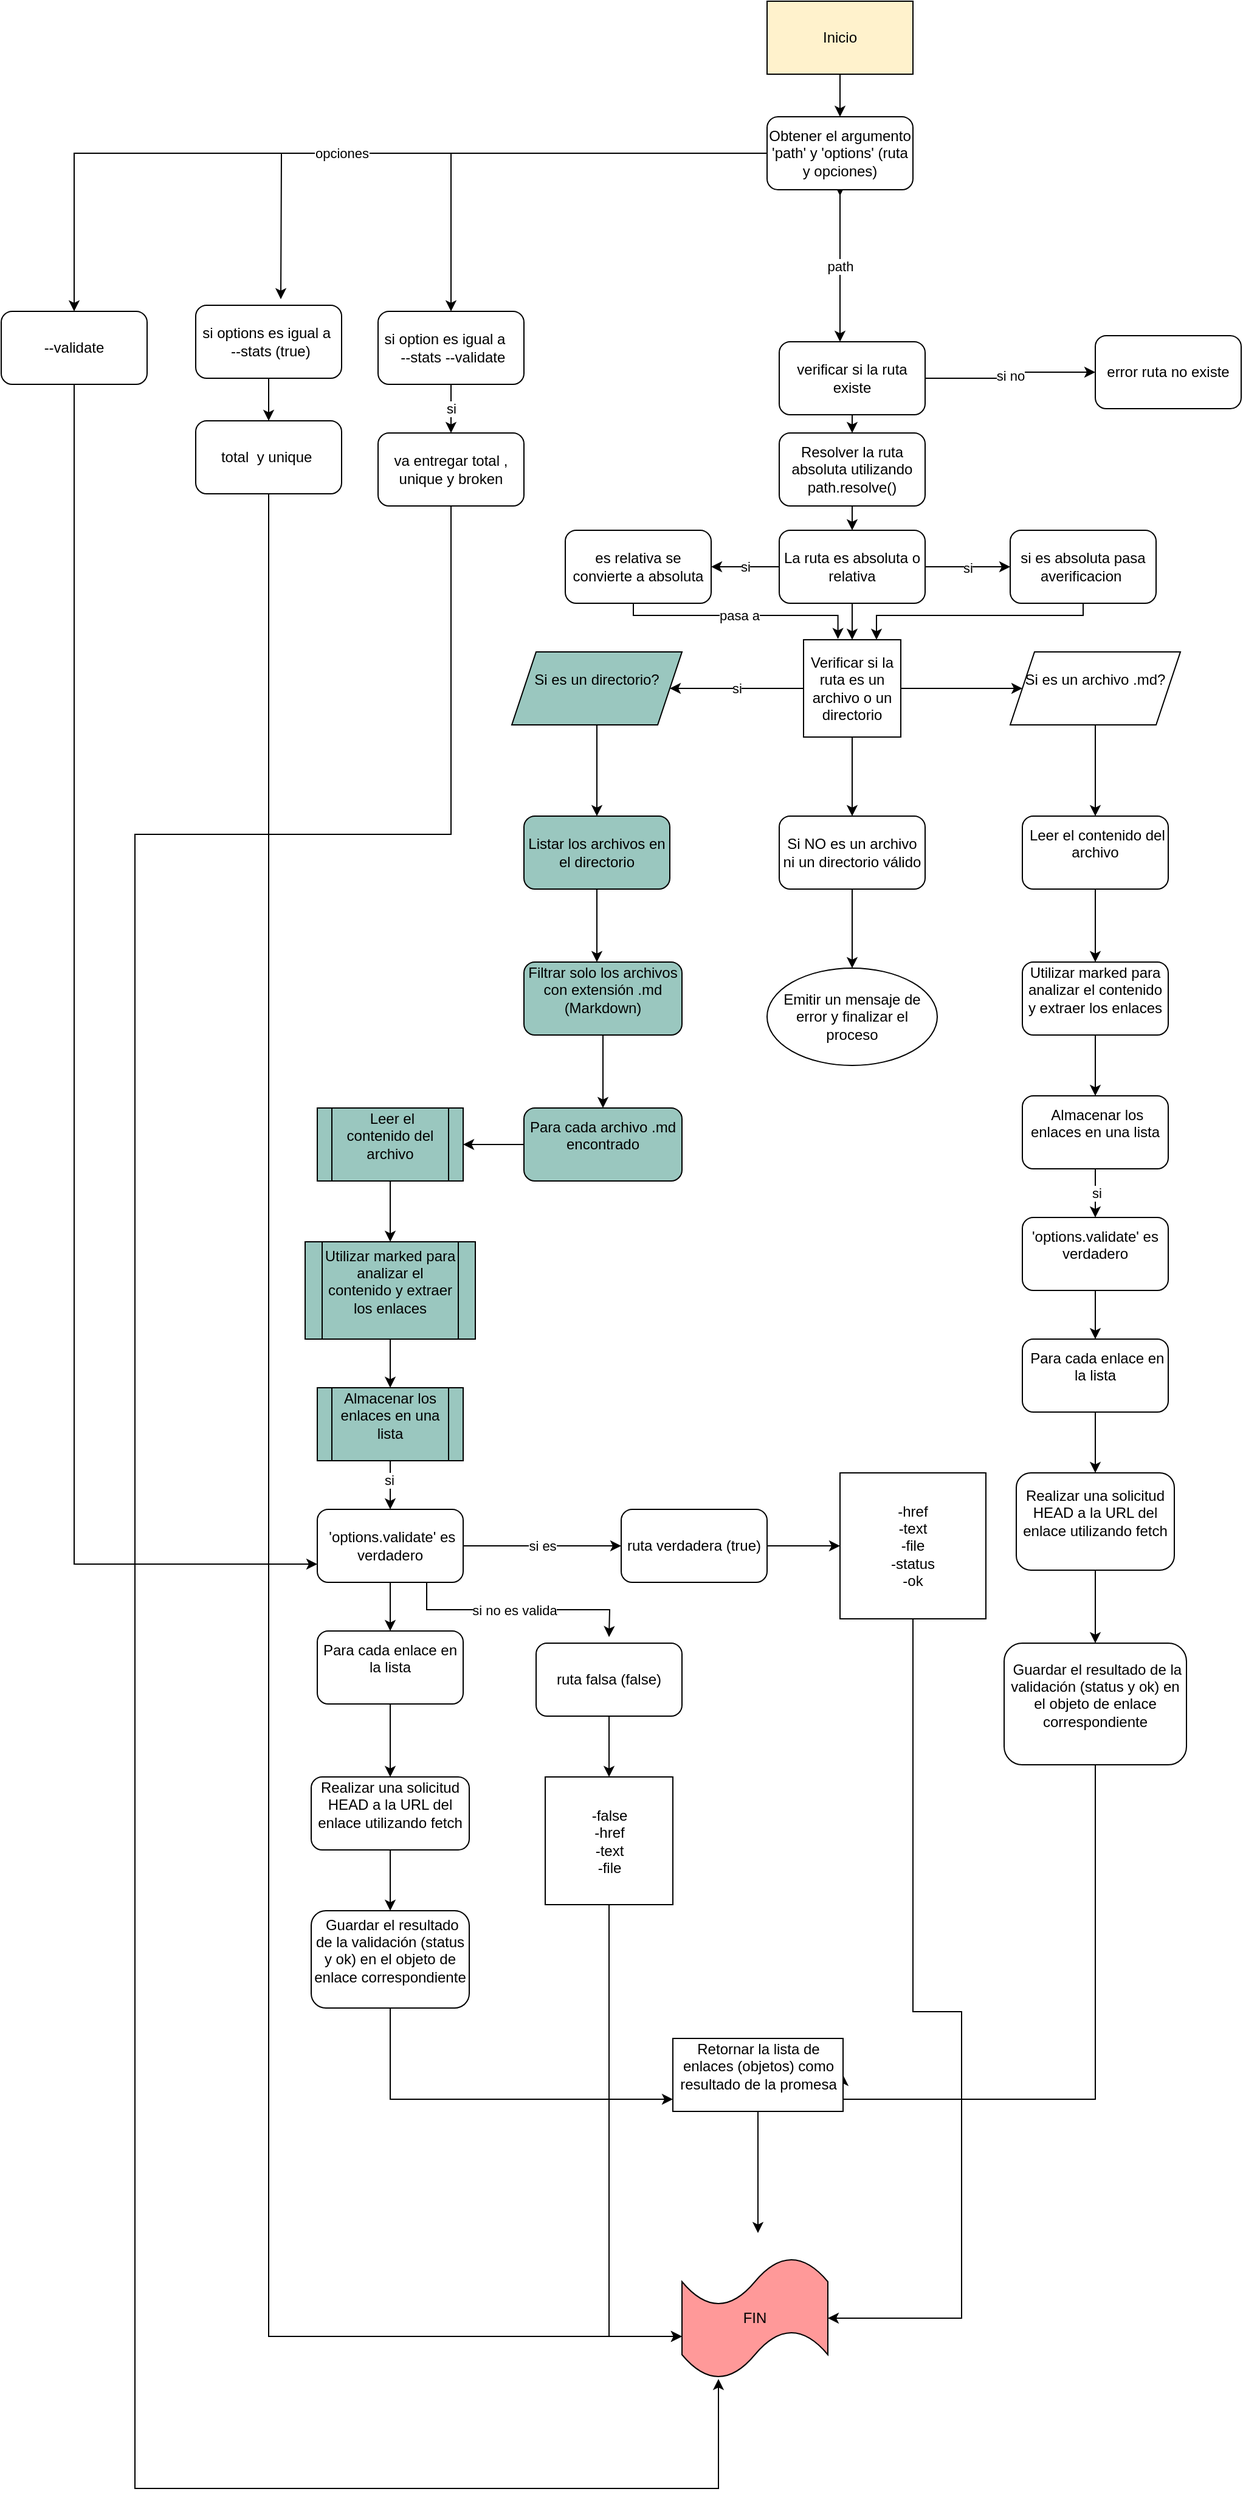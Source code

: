 <mxfile version="21.6.8" type="github">
  <diagram name="Página-1" id="4lHM6Xq7hKHLsRV2fRWx">
    <mxGraphModel dx="1621" dy="456" grid="1" gridSize="10" guides="1" tooltips="1" connect="1" arrows="1" fold="1" page="1" pageScale="1" pageWidth="827" pageHeight="1169" math="0" shadow="0">
      <root>
        <mxCell id="0" />
        <mxCell id="1" parent="0" />
        <mxCell id="NgpZYHqm8n1mwC7vI-ct-3" value="Inicio" style="rounded=0;whiteSpace=wrap;html=1;fillColor=#FFF2CC;" parent="1" vertex="1">
          <mxGeometry x="520" y="105" width="120" height="60" as="geometry" />
        </mxCell>
        <mxCell id="NgpZYHqm8n1mwC7vI-ct-4" value="" style="endArrow=classic;html=1;rounded=0;exitX=0.5;exitY=1;exitDx=0;exitDy=0;exitPerimeter=0;" parent="1" source="z6-1w9oTDMndl8qMJz4w-72" edge="1">
          <mxGeometry width="50" height="50" relative="1" as="geometry">
            <mxPoint x="670" y="275" as="sourcePoint" />
            <mxPoint x="580" y="265" as="targetPoint" />
            <Array as="points">
              <mxPoint x="580" y="235" />
            </Array>
          </mxGeometry>
        </mxCell>
        <mxCell id="z6-1w9oTDMndl8qMJz4w-1" value="path" style="endArrow=classic;html=1;rounded=0;exitX=0.5;exitY=1;exitDx=0;exitDy=0;" parent="1" source="z6-1w9oTDMndl8qMJz4w-72" edge="1">
          <mxGeometry width="50" height="50" relative="1" as="geometry">
            <mxPoint x="580.0" y="325" as="sourcePoint" />
            <mxPoint x="580" y="385" as="targetPoint" />
          </mxGeometry>
        </mxCell>
        <mxCell id="70OC47QyTWk0muCmlC1V-2" style="edgeStyle=orthogonalEdgeStyle;rounded=0;orthogonalLoop=1;jettySize=auto;html=1;exitX=0.5;exitY=1;exitDx=0;exitDy=0;entryX=0.5;entryY=0;entryDx=0;entryDy=0;" edge="1" parent="1" source="z6-1w9oTDMndl8qMJz4w-3" target="g7hAbbZlqH0Fw6mCQiyA-1">
          <mxGeometry relative="1" as="geometry" />
        </mxCell>
        <mxCell id="z6-1w9oTDMndl8qMJz4w-3" value="Resolver la ruta absoluta utilizando path.resolve()" style="rounded=1;whiteSpace=wrap;html=1;" parent="1" vertex="1">
          <mxGeometry x="530" y="460" width="120" height="60" as="geometry" />
        </mxCell>
        <mxCell id="z6-1w9oTDMndl8qMJz4w-6" value="si" style="edgeStyle=orthogonalEdgeStyle;rounded=0;orthogonalLoop=1;jettySize=auto;html=1;exitX=0;exitY=0.5;exitDx=0;exitDy=0;" parent="1" source="z6-1w9oTDMndl8qMJz4w-5" edge="1">
          <mxGeometry relative="1" as="geometry">
            <mxPoint x="440" y="670" as="targetPoint" />
          </mxGeometry>
        </mxCell>
        <mxCell id="z6-1w9oTDMndl8qMJz4w-7" style="edgeStyle=orthogonalEdgeStyle;rounded=0;orthogonalLoop=1;jettySize=auto;html=1;exitX=1;exitY=0.5;exitDx=0;exitDy=0;" parent="1" source="z6-1w9oTDMndl8qMJz4w-5" edge="1">
          <mxGeometry relative="1" as="geometry">
            <mxPoint x="730" y="670" as="targetPoint" />
          </mxGeometry>
        </mxCell>
        <mxCell id="z6-1w9oTDMndl8qMJz4w-58" style="edgeStyle=orthogonalEdgeStyle;rounded=0;orthogonalLoop=1;jettySize=auto;html=1;" parent="1" source="z6-1w9oTDMndl8qMJz4w-5" edge="1">
          <mxGeometry relative="1" as="geometry">
            <mxPoint x="590" y="775" as="targetPoint" />
          </mxGeometry>
        </mxCell>
        <mxCell id="z6-1w9oTDMndl8qMJz4w-5" value="Verificar si la ruta es un archivo o un directorio" style="whiteSpace=wrap;html=1;aspect=fixed;" parent="1" vertex="1">
          <mxGeometry x="550" y="630" width="80" height="80" as="geometry" />
        </mxCell>
        <mxCell id="z6-1w9oTDMndl8qMJz4w-10" style="edgeStyle=orthogonalEdgeStyle;rounded=0;orthogonalLoop=1;jettySize=auto;html=1;exitX=0.5;exitY=1;exitDx=0;exitDy=0;" parent="1" source="z6-1w9oTDMndl8qMJz4w-8" edge="1">
          <mxGeometry relative="1" as="geometry">
            <mxPoint x="380" y="775" as="targetPoint" />
          </mxGeometry>
        </mxCell>
        <mxCell id="z6-1w9oTDMndl8qMJz4w-8" value="&lt;div&gt;Si es un directorio?&lt;/div&gt;&lt;div&gt;&lt;br&gt;&lt;/div&gt;&lt;span data-lucid-content=&quot;{&amp;quot;t&amp;quot;:&amp;quot;Si es un directorio\n&amp;quot;,&amp;quot;m&amp;quot;:[{&amp;quot;s&amp;quot;:0,&amp;quot;n&amp;quot;:&amp;quot;a&amp;quot;,&amp;quot;v&amp;quot;:&amp;quot;center&amp;quot;},{&amp;quot;s&amp;quot;:0,&amp;quot;n&amp;quot;:&amp;quot;c&amp;quot;,&amp;quot;v&amp;quot;:&amp;quot;333333ff&amp;quot;,&amp;quot;e&amp;quot;:20}]}&quot; data-lucid-type=&quot;application/vnd.lucid.text&quot;&gt;&lt;/span&gt;&lt;span data-lucid-content=&quot;{&amp;quot;t&amp;quot;:&amp;quot;Si es un directorio\n&amp;quot;,&amp;quot;m&amp;quot;:[{&amp;quot;s&amp;quot;:0,&amp;quot;n&amp;quot;:&amp;quot;a&amp;quot;,&amp;quot;v&amp;quot;:&amp;quot;center&amp;quot;},{&amp;quot;s&amp;quot;:0,&amp;quot;n&amp;quot;:&amp;quot;c&amp;quot;,&amp;quot;v&amp;quot;:&amp;quot;333333ff&amp;quot;,&amp;quot;e&amp;quot;:20}]}&quot; data-lucid-type=&quot;application/vnd.lucid.text&quot;&gt;&lt;/span&gt;" style="shape=parallelogram;perimeter=parallelogramPerimeter;whiteSpace=wrap;html=1;fixedSize=1;fillColor=#9AC7BF;" parent="1" vertex="1">
          <mxGeometry x="310" y="640" width="140" height="60" as="geometry" />
        </mxCell>
        <mxCell id="z6-1w9oTDMndl8qMJz4w-11" style="edgeStyle=orthogonalEdgeStyle;rounded=0;orthogonalLoop=1;jettySize=auto;html=1;exitX=0.5;exitY=1;exitDx=0;exitDy=0;" parent="1" source="z6-1w9oTDMndl8qMJz4w-9" edge="1">
          <mxGeometry relative="1" as="geometry">
            <mxPoint x="380" y="895" as="targetPoint" />
          </mxGeometry>
        </mxCell>
        <mxCell id="z6-1w9oTDMndl8qMJz4w-9" value="Listar los archivos en el directorio" style="rounded=1;whiteSpace=wrap;html=1;fillColor=#9AC7BF;" parent="1" vertex="1">
          <mxGeometry x="320" y="775" width="120" height="60" as="geometry" />
        </mxCell>
        <mxCell id="z6-1w9oTDMndl8qMJz4w-13" style="edgeStyle=orthogonalEdgeStyle;rounded=0;orthogonalLoop=1;jettySize=auto;html=1;exitX=0.5;exitY=1;exitDx=0;exitDy=0;" parent="1" source="z6-1w9oTDMndl8qMJz4w-12" edge="1">
          <mxGeometry relative="1" as="geometry">
            <mxPoint x="385" y="1015" as="targetPoint" />
          </mxGeometry>
        </mxCell>
        <mxCell id="z6-1w9oTDMndl8qMJz4w-12" value="&lt;div&gt;Filtrar solo los archivos con extensión .md (Markdown)&lt;/div&gt;&lt;div&gt;&lt;br&gt;&lt;/div&gt;" style="rounded=1;whiteSpace=wrap;html=1;fillColor=#9AC7BF;" parent="1" vertex="1">
          <mxGeometry x="320" y="895" width="130" height="60" as="geometry" />
        </mxCell>
        <mxCell id="z6-1w9oTDMndl8qMJz4w-15" style="edgeStyle=orthogonalEdgeStyle;rounded=0;orthogonalLoop=1;jettySize=auto;html=1;" parent="1" source="z6-1w9oTDMndl8qMJz4w-14" edge="1">
          <mxGeometry relative="1" as="geometry">
            <mxPoint x="270" y="1045" as="targetPoint" />
          </mxGeometry>
        </mxCell>
        <mxCell id="z6-1w9oTDMndl8qMJz4w-14" value="&lt;div&gt;Para cada archivo .md encontrado&lt;/div&gt;&lt;div&gt;&lt;br&gt;&lt;/div&gt;" style="rounded=1;whiteSpace=wrap;html=1;fillColor=#9AC7BF;" parent="1" vertex="1">
          <mxGeometry x="320" y="1015" width="130" height="60" as="geometry" />
        </mxCell>
        <mxCell id="z6-1w9oTDMndl8qMJz4w-18" style="edgeStyle=orthogonalEdgeStyle;rounded=0;orthogonalLoop=1;jettySize=auto;html=1;" parent="1" source="z6-1w9oTDMndl8qMJz4w-17" edge="1">
          <mxGeometry relative="1" as="geometry">
            <mxPoint x="210" y="1125" as="targetPoint" />
          </mxGeometry>
        </mxCell>
        <mxCell id="z6-1w9oTDMndl8qMJz4w-17" value="&lt;div&gt;&amp;nbsp;Leer el contenido del archivo&lt;/div&gt;&lt;div&gt;&lt;br&gt;&lt;/div&gt;" style="shape=process;whiteSpace=wrap;html=1;backgroundOutline=1;fillColor=#9AC7BF;" parent="1" vertex="1">
          <mxGeometry x="150" y="1015" width="120" height="60" as="geometry" />
        </mxCell>
        <mxCell id="z6-1w9oTDMndl8qMJz4w-20" style="edgeStyle=orthogonalEdgeStyle;rounded=0;orthogonalLoop=1;jettySize=auto;html=1;" parent="1" source="z6-1w9oTDMndl8qMJz4w-19" edge="1">
          <mxGeometry relative="1" as="geometry">
            <mxPoint x="210" y="1245" as="targetPoint" />
          </mxGeometry>
        </mxCell>
        <mxCell id="z6-1w9oTDMndl8qMJz4w-19" value="&lt;div&gt;Utilizar marked para analizar el contenido y extraer los enlaces&lt;/div&gt;&lt;div&gt;&lt;br&gt;&lt;/div&gt;" style="shape=process;whiteSpace=wrap;html=1;backgroundOutline=1;fillColor=#9AC7BF;" parent="1" vertex="1">
          <mxGeometry x="140" y="1125" width="140" height="80" as="geometry" />
        </mxCell>
        <mxCell id="z6-1w9oTDMndl8qMJz4w-22" style="edgeStyle=orthogonalEdgeStyle;rounded=0;orthogonalLoop=1;jettySize=auto;html=1;" parent="1" source="z6-1w9oTDMndl8qMJz4w-21" edge="1">
          <mxGeometry relative="1" as="geometry">
            <mxPoint x="210" y="1345" as="targetPoint" />
          </mxGeometry>
        </mxCell>
        <mxCell id="z6-1w9oTDMndl8qMJz4w-23" value="si" style="edgeLabel;html=1;align=center;verticalAlign=middle;resizable=0;points=[];" parent="z6-1w9oTDMndl8qMJz4w-22" vertex="1" connectable="0">
          <mxGeometry x="-0.227" y="-1" relative="1" as="geometry">
            <mxPoint as="offset" />
          </mxGeometry>
        </mxCell>
        <mxCell id="z6-1w9oTDMndl8qMJz4w-21" value="&lt;div&gt;Almacenar los enlaces en una lista&lt;/div&gt;&lt;div&gt;&lt;br&gt;&lt;/div&gt;" style="shape=process;whiteSpace=wrap;html=1;backgroundOutline=1;fillColor=#9AC7BF;" parent="1" vertex="1">
          <mxGeometry x="150" y="1245" width="120" height="60" as="geometry" />
        </mxCell>
        <mxCell id="z6-1w9oTDMndl8qMJz4w-25" style="edgeStyle=orthogonalEdgeStyle;rounded=0;orthogonalLoop=1;jettySize=auto;html=1;exitX=0.5;exitY=1;exitDx=0;exitDy=0;" parent="1" source="z6-1w9oTDMndl8qMJz4w-24" edge="1">
          <mxGeometry relative="1" as="geometry">
            <mxPoint x="210" y="1445" as="targetPoint" />
          </mxGeometry>
        </mxCell>
        <mxCell id="z6-1w9oTDMndl8qMJz4w-85" value="si es" style="edgeStyle=orthogonalEdgeStyle;rounded=0;orthogonalLoop=1;jettySize=auto;html=1;fillColor=#67AB9F;" parent="1" source="z6-1w9oTDMndl8qMJz4w-24" target="z6-1w9oTDMndl8qMJz4w-86" edge="1">
          <mxGeometry relative="1" as="geometry">
            <mxPoint x="340" y="1375" as="targetPoint" />
          </mxGeometry>
        </mxCell>
        <mxCell id="z6-1w9oTDMndl8qMJz4w-87" style="edgeStyle=orthogonalEdgeStyle;rounded=0;orthogonalLoop=1;jettySize=auto;html=1;exitX=0.75;exitY=1;exitDx=0;exitDy=0;" parent="1" source="z6-1w9oTDMndl8qMJz4w-24" edge="1">
          <mxGeometry relative="1" as="geometry">
            <mxPoint x="390" y="1450" as="targetPoint" />
          </mxGeometry>
        </mxCell>
        <mxCell id="z6-1w9oTDMndl8qMJz4w-95" value="si no es valida" style="edgeLabel;html=1;align=center;verticalAlign=middle;resizable=0;points=[];" parent="z6-1w9oTDMndl8qMJz4w-87" vertex="1" connectable="0">
          <mxGeometry x="-0.037" relative="1" as="geometry">
            <mxPoint as="offset" />
          </mxGeometry>
        </mxCell>
        <mxCell id="z6-1w9oTDMndl8qMJz4w-24" value="&amp;nbsp;&#39;options.validate&#39; es verdadero" style="rounded=1;whiteSpace=wrap;html=1;" parent="1" vertex="1">
          <mxGeometry x="150" y="1345" width="120" height="60" as="geometry" />
        </mxCell>
        <mxCell id="z6-1w9oTDMndl8qMJz4w-27" style="edgeStyle=orthogonalEdgeStyle;rounded=0;orthogonalLoop=1;jettySize=auto;html=1;" parent="1" source="z6-1w9oTDMndl8qMJz4w-26" target="z6-1w9oTDMndl8qMJz4w-28" edge="1">
          <mxGeometry relative="1" as="geometry">
            <mxPoint x="210" y="1545" as="targetPoint" />
          </mxGeometry>
        </mxCell>
        <mxCell id="z6-1w9oTDMndl8qMJz4w-26" value="&lt;div&gt;Para cada enlace en la lista&lt;/div&gt;&lt;div&gt;&lt;br&gt;&lt;/div&gt;" style="rounded=1;whiteSpace=wrap;html=1;" parent="1" vertex="1">
          <mxGeometry x="150" y="1445" width="120" height="60" as="geometry" />
        </mxCell>
        <mxCell id="z6-1w9oTDMndl8qMJz4w-30" style="edgeStyle=orthogonalEdgeStyle;rounded=0;orthogonalLoop=1;jettySize=auto;html=1;" parent="1" source="z6-1w9oTDMndl8qMJz4w-28" target="z6-1w9oTDMndl8qMJz4w-31" edge="1">
          <mxGeometry relative="1" as="geometry">
            <mxPoint x="210" y="1675" as="targetPoint" />
          </mxGeometry>
        </mxCell>
        <mxCell id="z6-1w9oTDMndl8qMJz4w-28" value="&lt;div&gt;Realizar una solicitud HEAD a la URL del enlace utilizando fetch&lt;/div&gt;&lt;div&gt;&lt;br&gt;&lt;/div&gt;" style="rounded=1;whiteSpace=wrap;html=1;" parent="1" vertex="1">
          <mxGeometry x="145" y="1565" width="130" height="60" as="geometry" />
        </mxCell>
        <mxCell id="z6-1w9oTDMndl8qMJz4w-48" style="edgeStyle=orthogonalEdgeStyle;rounded=0;orthogonalLoop=1;jettySize=auto;html=1;" parent="1" source="z6-1w9oTDMndl8qMJz4w-31" target="z6-1w9oTDMndl8qMJz4w-49" edge="1">
          <mxGeometry relative="1" as="geometry">
            <mxPoint x="400" y="1715" as="targetPoint" />
            <Array as="points">
              <mxPoint x="210" y="1830" />
            </Array>
          </mxGeometry>
        </mxCell>
        <mxCell id="z6-1w9oTDMndl8qMJz4w-31" value="&lt;div&gt;&amp;nbsp;Guardar el resultado de la validación (status y ok) en el objeto de enlace correspondiente&lt;/div&gt;&lt;div&gt;&lt;br&gt;&lt;/div&gt;" style="rounded=1;whiteSpace=wrap;html=1;" parent="1" vertex="1">
          <mxGeometry x="145" y="1675" width="130" height="80" as="geometry" />
        </mxCell>
        <mxCell id="z6-1w9oTDMndl8qMJz4w-33" style="edgeStyle=orthogonalEdgeStyle;rounded=0;orthogonalLoop=1;jettySize=auto;html=1;" parent="1" source="z6-1w9oTDMndl8qMJz4w-32" edge="1">
          <mxGeometry relative="1" as="geometry">
            <mxPoint x="790" y="775" as="targetPoint" />
          </mxGeometry>
        </mxCell>
        <mxCell id="z6-1w9oTDMndl8qMJz4w-32" value="&lt;div&gt;Si es un archivo .md?&lt;/div&gt;&lt;div&gt;&lt;br&gt;&lt;/div&gt;" style="shape=parallelogram;perimeter=parallelogramPerimeter;whiteSpace=wrap;html=1;fixedSize=1;" parent="1" vertex="1">
          <mxGeometry x="720" y="640" width="140" height="60" as="geometry" />
        </mxCell>
        <mxCell id="z6-1w9oTDMndl8qMJz4w-35" style="edgeStyle=orthogonalEdgeStyle;rounded=0;orthogonalLoop=1;jettySize=auto;html=1;" parent="1" source="z6-1w9oTDMndl8qMJz4w-34" target="z6-1w9oTDMndl8qMJz4w-36" edge="1">
          <mxGeometry relative="1" as="geometry">
            <mxPoint x="790" y="885" as="targetPoint" />
          </mxGeometry>
        </mxCell>
        <mxCell id="z6-1w9oTDMndl8qMJz4w-34" value="&lt;div&gt;&amp;nbsp;Leer el contenido del archivo&lt;/div&gt;&lt;div&gt;&lt;br&gt;&lt;/div&gt;" style="rounded=1;whiteSpace=wrap;html=1;" parent="1" vertex="1">
          <mxGeometry x="730" y="775" width="120" height="60" as="geometry" />
        </mxCell>
        <mxCell id="z6-1w9oTDMndl8qMJz4w-37" style="edgeStyle=orthogonalEdgeStyle;rounded=0;orthogonalLoop=1;jettySize=auto;html=1;" parent="1" source="z6-1w9oTDMndl8qMJz4w-36" edge="1">
          <mxGeometry relative="1" as="geometry">
            <mxPoint x="790" y="1005" as="targetPoint" />
          </mxGeometry>
        </mxCell>
        <mxCell id="z6-1w9oTDMndl8qMJz4w-36" value="&lt;div&gt;Utilizar marked para analizar el contenido y extraer los enlaces&lt;/div&gt;&lt;div&gt;&lt;br&gt;&lt;/div&gt;" style="rounded=1;whiteSpace=wrap;html=1;" parent="1" vertex="1">
          <mxGeometry x="730" y="895" width="120" height="60" as="geometry" />
        </mxCell>
        <mxCell id="z6-1w9oTDMndl8qMJz4w-40" value="si" style="edgeStyle=orthogonalEdgeStyle;rounded=0;orthogonalLoop=1;jettySize=auto;html=1;" parent="1" source="z6-1w9oTDMndl8qMJz4w-38" edge="1">
          <mxGeometry relative="1" as="geometry">
            <mxPoint x="790" y="1105" as="targetPoint" />
          </mxGeometry>
        </mxCell>
        <mxCell id="z6-1w9oTDMndl8qMJz4w-38" value="&lt;div&gt;&amp;nbsp;Almacenar los enlaces en una lista&lt;/div&gt;&lt;div&gt;&lt;br&gt;&lt;/div&gt;" style="rounded=1;whiteSpace=wrap;html=1;" parent="1" vertex="1">
          <mxGeometry x="730" y="1005" width="120" height="60" as="geometry" />
        </mxCell>
        <mxCell id="z6-1w9oTDMndl8qMJz4w-42" style="edgeStyle=orthogonalEdgeStyle;rounded=0;orthogonalLoop=1;jettySize=auto;html=1;" parent="1" source="z6-1w9oTDMndl8qMJz4w-41" edge="1">
          <mxGeometry relative="1" as="geometry">
            <mxPoint x="790" y="1205" as="targetPoint" />
          </mxGeometry>
        </mxCell>
        <mxCell id="z6-1w9oTDMndl8qMJz4w-41" value="&lt;div&gt;&#39;options.validate&#39; es verdadero&lt;/div&gt;&lt;div&gt;&lt;br&gt;&lt;/div&gt;" style="rounded=1;whiteSpace=wrap;html=1;" parent="1" vertex="1">
          <mxGeometry x="730" y="1105" width="120" height="60" as="geometry" />
        </mxCell>
        <mxCell id="z6-1w9oTDMndl8qMJz4w-44" style="edgeStyle=orthogonalEdgeStyle;rounded=0;orthogonalLoop=1;jettySize=auto;html=1;" parent="1" source="z6-1w9oTDMndl8qMJz4w-43" target="z6-1w9oTDMndl8qMJz4w-45" edge="1">
          <mxGeometry relative="1" as="geometry">
            <mxPoint x="790" y="1315" as="targetPoint" />
          </mxGeometry>
        </mxCell>
        <mxCell id="z6-1w9oTDMndl8qMJz4w-43" value="&lt;div&gt;&amp;nbsp;Para cada enlace en la lista&lt;/div&gt;&lt;div&gt;&lt;br&gt;&lt;/div&gt;" style="rounded=1;whiteSpace=wrap;html=1;" parent="1" vertex="1">
          <mxGeometry x="730" y="1205" width="120" height="60" as="geometry" />
        </mxCell>
        <mxCell id="z6-1w9oTDMndl8qMJz4w-46" style="edgeStyle=orthogonalEdgeStyle;rounded=0;orthogonalLoop=1;jettySize=auto;html=1;" parent="1" source="z6-1w9oTDMndl8qMJz4w-45" target="z6-1w9oTDMndl8qMJz4w-47" edge="1">
          <mxGeometry relative="1" as="geometry">
            <mxPoint x="790" y="1445" as="targetPoint" />
          </mxGeometry>
        </mxCell>
        <mxCell id="z6-1w9oTDMndl8qMJz4w-45" value="&lt;div&gt;Realizar una solicitud HEAD a la URL del enlace utilizando fetch&lt;/div&gt;&lt;div&gt;&lt;br&gt;&lt;/div&gt;" style="rounded=1;whiteSpace=wrap;html=1;" parent="1" vertex="1">
          <mxGeometry x="725" y="1315" width="130" height="80" as="geometry" />
        </mxCell>
        <mxCell id="z6-1w9oTDMndl8qMJz4w-50" style="edgeStyle=orthogonalEdgeStyle;rounded=0;orthogonalLoop=1;jettySize=auto;html=1;entryX=1;entryY=0.5;entryDx=0;entryDy=0;" parent="1" source="z6-1w9oTDMndl8qMJz4w-47" target="z6-1w9oTDMndl8qMJz4w-49" edge="1">
          <mxGeometry relative="1" as="geometry">
            <Array as="points">
              <mxPoint x="790" y="1830" />
              <mxPoint x="583" y="1830" />
            </Array>
          </mxGeometry>
        </mxCell>
        <mxCell id="z6-1w9oTDMndl8qMJz4w-47" value="&lt;div&gt;&amp;nbsp;Guardar el resultado de la validación (status y ok) en el objeto de enlace correspondiente&lt;/div&gt;&lt;div&gt;&lt;br&gt;&lt;/div&gt;" style="rounded=1;whiteSpace=wrap;html=1;" parent="1" vertex="1">
          <mxGeometry x="715" y="1455" width="150" height="100" as="geometry" />
        </mxCell>
        <mxCell id="z6-1w9oTDMndl8qMJz4w-108" style="edgeStyle=orthogonalEdgeStyle;rounded=0;orthogonalLoop=1;jettySize=auto;html=1;" parent="1" source="z6-1w9oTDMndl8qMJz4w-49" edge="1">
          <mxGeometry relative="1" as="geometry">
            <mxPoint x="512.5" y="1940" as="targetPoint" />
          </mxGeometry>
        </mxCell>
        <mxCell id="z6-1w9oTDMndl8qMJz4w-49" value="&lt;div&gt;Retornar la lista de enlaces (objetos) como resultado de la promesa&lt;/div&gt;&lt;div&gt;&lt;br&gt;&lt;/div&gt;" style="rounded=0;whiteSpace=wrap;html=1;" parent="1" vertex="1">
          <mxGeometry x="442.5" y="1780" width="140" height="60" as="geometry" />
        </mxCell>
        <mxCell id="z6-1w9oTDMndl8qMJz4w-52" value="FIN" style="shape=tape;whiteSpace=wrap;html=1;fillColor=#FF9999;" parent="1" vertex="1">
          <mxGeometry x="450" y="1960" width="120" height="100" as="geometry" />
        </mxCell>
        <mxCell id="z6-1w9oTDMndl8qMJz4w-56" style="edgeStyle=orthogonalEdgeStyle;rounded=0;orthogonalLoop=1;jettySize=auto;html=1;" parent="1" source="z6-1w9oTDMndl8qMJz4w-55" target="z6-1w9oTDMndl8qMJz4w-57" edge="1">
          <mxGeometry relative="1" as="geometry">
            <mxPoint x="590" y="890" as="targetPoint" />
          </mxGeometry>
        </mxCell>
        <mxCell id="z6-1w9oTDMndl8qMJz4w-55" value="Si NO es un archivo ni un directorio válido" style="rounded=1;whiteSpace=wrap;html=1;" parent="1" vertex="1">
          <mxGeometry x="530" y="775" width="120" height="60" as="geometry" />
        </mxCell>
        <mxCell id="z6-1w9oTDMndl8qMJz4w-57" value="Emitir un mensaje de error y finalizar el proceso" style="ellipse;whiteSpace=wrap;html=1;" parent="1" vertex="1">
          <mxGeometry x="520" y="900" width="140" height="80" as="geometry" />
        </mxCell>
        <mxCell id="z6-1w9oTDMndl8qMJz4w-77" style="edgeStyle=orthogonalEdgeStyle;rounded=0;orthogonalLoop=1;jettySize=auto;html=1;entryX=0.5;entryY=0;entryDx=0;entryDy=0;" parent="1" source="z6-1w9oTDMndl8qMJz4w-60" target="z6-1w9oTDMndl8qMJz4w-64" edge="1">
          <mxGeometry relative="1" as="geometry" />
        </mxCell>
        <mxCell id="z6-1w9oTDMndl8qMJz4w-60" value="si options es igual a&amp;nbsp; &amp;nbsp;--stats (true)" style="rounded=1;whiteSpace=wrap;html=1;" parent="1" vertex="1">
          <mxGeometry x="50" y="355" width="120" height="60" as="geometry" />
        </mxCell>
        <mxCell id="z6-1w9oTDMndl8qMJz4w-101" style="edgeStyle=orthogonalEdgeStyle;rounded=0;orthogonalLoop=1;jettySize=auto;html=1;exitX=0.5;exitY=1;exitDx=0;exitDy=0;entryX=0;entryY=0.65;entryDx=0;entryDy=0;entryPerimeter=0;" parent="1" source="z6-1w9oTDMndl8qMJz4w-64" target="z6-1w9oTDMndl8qMJz4w-52" edge="1">
          <mxGeometry relative="1" as="geometry" />
        </mxCell>
        <mxCell id="z6-1w9oTDMndl8qMJz4w-64" value="total&amp;nbsp; y unique&amp;nbsp;" style="rounded=1;whiteSpace=wrap;html=1;" parent="1" vertex="1">
          <mxGeometry x="50" y="450" width="120" height="60" as="geometry" />
        </mxCell>
        <mxCell id="z6-1w9oTDMndl8qMJz4w-67" value="si" style="edgeStyle=orthogonalEdgeStyle;rounded=0;orthogonalLoop=1;jettySize=auto;html=1;" parent="1" source="z6-1w9oTDMndl8qMJz4w-66" target="z6-1w9oTDMndl8qMJz4w-68" edge="1">
          <mxGeometry relative="1" as="geometry">
            <mxPoint x="170" y="542.5" as="targetPoint" />
          </mxGeometry>
        </mxCell>
        <mxCell id="z6-1w9oTDMndl8qMJz4w-66" value="si option es igual a&amp;nbsp; &amp;nbsp; &amp;nbsp;--stats --validate" style="rounded=1;whiteSpace=wrap;html=1;" parent="1" vertex="1">
          <mxGeometry x="200" y="360" width="120" height="60" as="geometry" />
        </mxCell>
        <mxCell id="z6-1w9oTDMndl8qMJz4w-102" style="edgeStyle=orthogonalEdgeStyle;rounded=0;orthogonalLoop=1;jettySize=auto;html=1;exitX=0.5;exitY=1;exitDx=0;exitDy=0;entryX=0.25;entryY=1;entryDx=0;entryDy=0;entryPerimeter=0;" parent="1" source="z6-1w9oTDMndl8qMJz4w-68" target="z6-1w9oTDMndl8qMJz4w-52" edge="1">
          <mxGeometry relative="1" as="geometry">
            <mxPoint x="-20" y="2281.481" as="targetPoint" />
            <Array as="points">
              <mxPoint x="260" y="790" />
              <mxPoint y="790" />
              <mxPoint y="2150" />
              <mxPoint x="480" y="2150" />
            </Array>
          </mxGeometry>
        </mxCell>
        <mxCell id="z6-1w9oTDMndl8qMJz4w-68" value="va entregar total , unique y broken" style="rounded=1;whiteSpace=wrap;html=1;" parent="1" vertex="1">
          <mxGeometry x="200" y="460" width="120" height="60" as="geometry" />
        </mxCell>
        <mxCell id="z6-1w9oTDMndl8qMJz4w-104" style="edgeStyle=orthogonalEdgeStyle;rounded=0;orthogonalLoop=1;jettySize=auto;html=1;entryX=0.5;entryY=0;entryDx=0;entryDy=0;" parent="1" source="z6-1w9oTDMndl8qMJz4w-72" target="z6-1w9oTDMndl8qMJz4w-66" edge="1">
          <mxGeometry relative="1" as="geometry" />
        </mxCell>
        <mxCell id="z6-1w9oTDMndl8qMJz4w-105" style="edgeStyle=orthogonalEdgeStyle;rounded=0;orthogonalLoop=1;jettySize=auto;html=1;exitX=0;exitY=0.5;exitDx=0;exitDy=0;" parent="1" source="z6-1w9oTDMndl8qMJz4w-72" edge="1">
          <mxGeometry relative="1" as="geometry">
            <mxPoint x="120" y="350" as="targetPoint" />
          </mxGeometry>
        </mxCell>
        <mxCell id="z6-1w9oTDMndl8qMJz4w-106" value="opciones&lt;br&gt;" style="edgeStyle=orthogonalEdgeStyle;rounded=0;orthogonalLoop=1;jettySize=auto;html=1;exitX=0;exitY=0.5;exitDx=0;exitDy=0;entryX=0.5;entryY=0;entryDx=0;entryDy=0;" parent="1" source="z6-1w9oTDMndl8qMJz4w-72" target="z6-1w9oTDMndl8qMJz4w-78" edge="1">
          <mxGeometry relative="1" as="geometry" />
        </mxCell>
        <mxCell id="z6-1w9oTDMndl8qMJz4w-100" style="edgeStyle=orthogonalEdgeStyle;rounded=0;orthogonalLoop=1;jettySize=auto;html=1;exitX=0.5;exitY=1;exitDx=0;exitDy=0;entryX=0;entryY=0.75;entryDx=0;entryDy=0;" parent="1" source="z6-1w9oTDMndl8qMJz4w-78" target="z6-1w9oTDMndl8qMJz4w-24" edge="1">
          <mxGeometry relative="1" as="geometry">
            <mxPoint y="1380.741" as="targetPoint" />
          </mxGeometry>
        </mxCell>
        <mxCell id="z6-1w9oTDMndl8qMJz4w-78" value="--validate" style="rounded=1;whiteSpace=wrap;html=1;" parent="1" vertex="1">
          <mxGeometry x="-110" y="360" width="120" height="60" as="geometry" />
        </mxCell>
        <mxCell id="z6-1w9oTDMndl8qMJz4w-83" value="si no" style="edgeStyle=orthogonalEdgeStyle;rounded=0;orthogonalLoop=1;jettySize=auto;html=1;exitX=1;exitY=0.5;exitDx=0;exitDy=0;entryX=0;entryY=0.5;entryDx=0;entryDy=0;" parent="1" source="z6-1w9oTDMndl8qMJz4w-80" target="z6-1w9oTDMndl8qMJz4w-84" edge="1">
          <mxGeometry relative="1" as="geometry">
            <mxPoint x="750" y="345" as="targetPoint" />
          </mxGeometry>
        </mxCell>
        <mxCell id="70OC47QyTWk0muCmlC1V-1" style="edgeStyle=orthogonalEdgeStyle;rounded=0;orthogonalLoop=1;jettySize=auto;html=1;exitX=0.5;exitY=1;exitDx=0;exitDy=0;entryX=0.5;entryY=0;entryDx=0;entryDy=0;" edge="1" parent="1" source="z6-1w9oTDMndl8qMJz4w-80" target="z6-1w9oTDMndl8qMJz4w-3">
          <mxGeometry relative="1" as="geometry" />
        </mxCell>
        <mxCell id="z6-1w9oTDMndl8qMJz4w-80" value="verificar si la ruta existe" style="rounded=1;whiteSpace=wrap;html=1;" parent="1" vertex="1">
          <mxGeometry x="530" y="385" width="120" height="60" as="geometry" />
        </mxCell>
        <mxCell id="z6-1w9oTDMndl8qMJz4w-84" value="error ruta no existe" style="rounded=1;whiteSpace=wrap;html=1;" parent="1" vertex="1">
          <mxGeometry x="790" y="380" width="120" height="60" as="geometry" />
        </mxCell>
        <mxCell id="z6-1w9oTDMndl8qMJz4w-89" style="edgeStyle=orthogonalEdgeStyle;rounded=0;orthogonalLoop=1;jettySize=auto;html=1;" parent="1" source="z6-1w9oTDMndl8qMJz4w-86" edge="1">
          <mxGeometry relative="1" as="geometry">
            <mxPoint x="580" y="1375" as="targetPoint" />
          </mxGeometry>
        </mxCell>
        <mxCell id="z6-1w9oTDMndl8qMJz4w-86" value="ruta verdadera (true)" style="rounded=1;whiteSpace=wrap;html=1;" parent="1" vertex="1">
          <mxGeometry x="400" y="1345" width="120" height="60" as="geometry" />
        </mxCell>
        <mxCell id="z6-1w9oTDMndl8qMJz4w-91" style="edgeStyle=orthogonalEdgeStyle;rounded=0;orthogonalLoop=1;jettySize=auto;html=1;" parent="1" source="z6-1w9oTDMndl8qMJz4w-88" target="z6-1w9oTDMndl8qMJz4w-92" edge="1">
          <mxGeometry relative="1" as="geometry">
            <mxPoint x="390" y="1570" as="targetPoint" />
          </mxGeometry>
        </mxCell>
        <mxCell id="z6-1w9oTDMndl8qMJz4w-88" value="ruta falsa (false)" style="rounded=1;whiteSpace=wrap;html=1;" parent="1" vertex="1">
          <mxGeometry x="330" y="1455" width="120" height="60" as="geometry" />
        </mxCell>
        <mxCell id="z6-1w9oTDMndl8qMJz4w-96" style="edgeStyle=orthogonalEdgeStyle;rounded=0;orthogonalLoop=1;jettySize=auto;html=1;entryX=1;entryY=0.5;entryDx=0;entryDy=0;entryPerimeter=0;" parent="1" source="z6-1w9oTDMndl8qMJz4w-90" target="z6-1w9oTDMndl8qMJz4w-52" edge="1">
          <mxGeometry relative="1" as="geometry">
            <Array as="points">
              <mxPoint x="640" y="1758" />
              <mxPoint x="680" y="1758" />
              <mxPoint x="680" y="2010" />
            </Array>
          </mxGeometry>
        </mxCell>
        <mxCell id="z6-1w9oTDMndl8qMJz4w-90" value="-href&lt;br&gt;-text&lt;br&gt;-file&lt;br&gt;-status&lt;br&gt;-ok" style="whiteSpace=wrap;html=1;aspect=fixed;" parent="1" vertex="1">
          <mxGeometry x="580" y="1315" width="120" height="120" as="geometry" />
        </mxCell>
        <mxCell id="z6-1w9oTDMndl8qMJz4w-94" style="edgeStyle=orthogonalEdgeStyle;rounded=0;orthogonalLoop=1;jettySize=auto;html=1;exitX=0.5;exitY=1;exitDx=0;exitDy=0;entryX=0;entryY=0.65;entryDx=0;entryDy=0;entryPerimeter=0;" parent="1" source="z6-1w9oTDMndl8qMJz4w-92" target="z6-1w9oTDMndl8qMJz4w-52" edge="1">
          <mxGeometry relative="1" as="geometry">
            <mxPoint x="360" y="2130" as="targetPoint" />
          </mxGeometry>
        </mxCell>
        <mxCell id="z6-1w9oTDMndl8qMJz4w-92" value="-false&lt;br&gt;-href&lt;br&gt;-text&lt;br&gt;-file" style="whiteSpace=wrap;html=1;aspect=fixed;" parent="1" vertex="1">
          <mxGeometry x="337.5" y="1565" width="105" height="105" as="geometry" />
        </mxCell>
        <mxCell id="z6-1w9oTDMndl8qMJz4w-107" value="" style="endArrow=classic;html=1;rounded=0;exitX=0.5;exitY=1;exitDx=0;exitDy=0;exitPerimeter=0;" parent="1" source="NgpZYHqm8n1mwC7vI-ct-3" target="z6-1w9oTDMndl8qMJz4w-72" edge="1">
          <mxGeometry width="50" height="50" relative="1" as="geometry">
            <mxPoint x="580" y="165" as="sourcePoint" />
            <mxPoint x="580" y="265" as="targetPoint" />
            <Array as="points" />
          </mxGeometry>
        </mxCell>
        <mxCell id="z6-1w9oTDMndl8qMJz4w-72" value="Obtener el argumento &#39;path&#39; y &#39;options&#39; (ruta y opciones)" style="rounded=1;whiteSpace=wrap;html=1;" parent="1" vertex="1">
          <mxGeometry x="520" y="200" width="120" height="60" as="geometry" />
        </mxCell>
        <mxCell id="70OC47QyTWk0muCmlC1V-3" style="edgeStyle=orthogonalEdgeStyle;rounded=0;orthogonalLoop=1;jettySize=auto;html=1;exitX=0.5;exitY=1;exitDx=0;exitDy=0;entryX=0.5;entryY=0;entryDx=0;entryDy=0;" edge="1" parent="1" source="g7hAbbZlqH0Fw6mCQiyA-1" target="z6-1w9oTDMndl8qMJz4w-5">
          <mxGeometry relative="1" as="geometry" />
        </mxCell>
        <mxCell id="70OC47QyTWk0muCmlC1V-4" value="si" style="edgeStyle=orthogonalEdgeStyle;rounded=0;orthogonalLoop=1;jettySize=auto;html=1;" edge="1" parent="1" source="g7hAbbZlqH0Fw6mCQiyA-1" target="70OC47QyTWk0muCmlC1V-5">
          <mxGeometry relative="1" as="geometry">
            <mxPoint x="490" y="570" as="targetPoint" />
          </mxGeometry>
        </mxCell>
        <mxCell id="70OC47QyTWk0muCmlC1V-7" value="si" style="edgeStyle=orthogonalEdgeStyle;rounded=0;orthogonalLoop=1;jettySize=auto;html=1;" edge="1" parent="1" source="g7hAbbZlqH0Fw6mCQiyA-1">
          <mxGeometry relative="1" as="geometry">
            <mxPoint x="720" y="570" as="targetPoint" />
          </mxGeometry>
        </mxCell>
        <mxCell id="g7hAbbZlqH0Fw6mCQiyA-1" value="La ruta es absoluta o relativa" style="rounded=1;whiteSpace=wrap;html=1;" parent="1" vertex="1">
          <mxGeometry x="530" y="540" width="120" height="60" as="geometry" />
        </mxCell>
        <mxCell id="70OC47QyTWk0muCmlC1V-6" value="pasa a" style="edgeStyle=orthogonalEdgeStyle;rounded=0;orthogonalLoop=1;jettySize=auto;html=1;exitX=0.5;exitY=1;exitDx=0;exitDy=0;entryX=0.354;entryY=-0.008;entryDx=0;entryDy=0;entryPerimeter=0;" edge="1" parent="1" source="70OC47QyTWk0muCmlC1V-5" target="z6-1w9oTDMndl8qMJz4w-5">
          <mxGeometry relative="1" as="geometry">
            <Array as="points">
              <mxPoint x="410" y="600" />
              <mxPoint x="410" y="610" />
              <mxPoint x="578" y="610" />
            </Array>
          </mxGeometry>
        </mxCell>
        <mxCell id="70OC47QyTWk0muCmlC1V-5" value="es relativa se convierte a absoluta" style="rounded=1;whiteSpace=wrap;html=1;" vertex="1" parent="1">
          <mxGeometry x="354" y="540" width="120" height="60" as="geometry" />
        </mxCell>
        <mxCell id="70OC47QyTWk0muCmlC1V-9" style="edgeStyle=orthogonalEdgeStyle;rounded=0;orthogonalLoop=1;jettySize=auto;html=1;exitX=0.5;exitY=1;exitDx=0;exitDy=0;entryX=0.75;entryY=0;entryDx=0;entryDy=0;" edge="1" parent="1" source="70OC47QyTWk0muCmlC1V-8" target="z6-1w9oTDMndl8qMJz4w-5">
          <mxGeometry relative="1" as="geometry">
            <Array as="points">
              <mxPoint x="780" y="610" />
              <mxPoint x="610" y="610" />
            </Array>
          </mxGeometry>
        </mxCell>
        <mxCell id="70OC47QyTWk0muCmlC1V-8" value="si es absoluta pasa averificacion&amp;nbsp;" style="rounded=1;whiteSpace=wrap;html=1;" vertex="1" parent="1">
          <mxGeometry x="720" y="540" width="120" height="60" as="geometry" />
        </mxCell>
      </root>
    </mxGraphModel>
  </diagram>
</mxfile>
